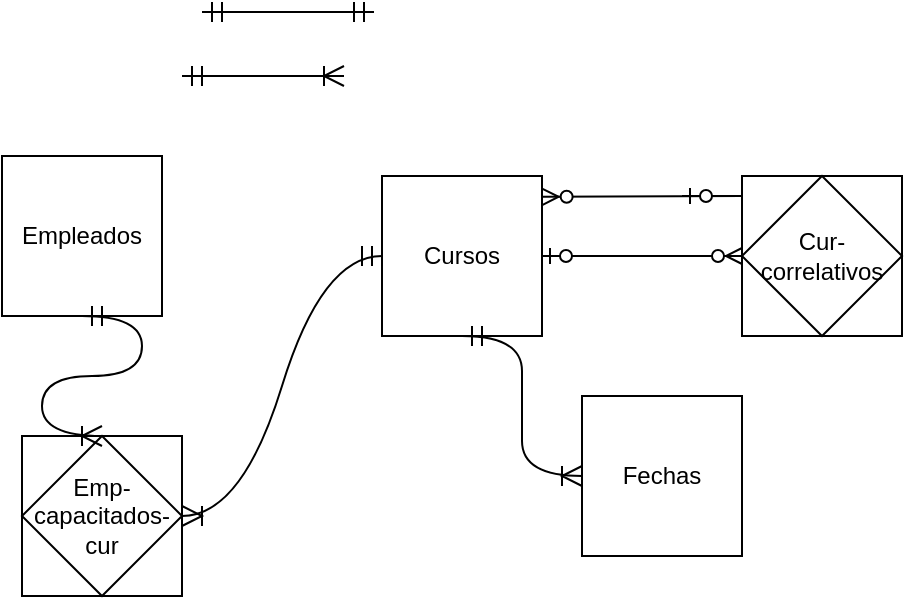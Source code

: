 <mxfile version="27.1.5">
  <diagram name="Página-1" id="yPMZSm1ndTIGdW5jXo2i">
    <mxGraphModel dx="1004" dy="371" grid="1" gridSize="10" guides="1" tooltips="1" connect="1" arrows="1" fold="1" page="1" pageScale="1" pageWidth="827" pageHeight="1169" math="0" shadow="0">
      <root>
        <mxCell id="0" />
        <mxCell id="1" parent="0" />
        <mxCell id="D_9g-K0uBlC7x004Gr_J-1" value="" style="edgeStyle=entityRelationEdgeStyle;fontSize=12;html=1;endArrow=ERoneToMany;startArrow=ERmandOne;rounded=0;startSize=8;endSize=8;curved=1;" edge="1" parent="1">
          <mxGeometry width="100" height="100" relative="1" as="geometry">
            <mxPoint x="280" y="360" as="sourcePoint" />
            <mxPoint x="361" y="360" as="targetPoint" />
            <Array as="points">
              <mxPoint x="392" y="410" />
              <mxPoint x="240" y="205" />
            </Array>
          </mxGeometry>
        </mxCell>
        <mxCell id="D_9g-K0uBlC7x004Gr_J-2" value="" style="edgeStyle=entityRelationEdgeStyle;fontSize=12;html=1;endArrow=ERmandOne;startArrow=ERmandOne;rounded=0;startSize=8;endSize=8;curved=1;" edge="1" parent="1">
          <mxGeometry width="100" height="100" relative="1" as="geometry">
            <mxPoint x="290" y="328" as="sourcePoint" />
            <mxPoint x="376" y="328" as="targetPoint" />
            <Array as="points">
              <mxPoint x="274" y="160" />
            </Array>
          </mxGeometry>
        </mxCell>
        <mxCell id="D_9g-K0uBlC7x004Gr_J-3" value="Empleados" style="whiteSpace=wrap;html=1;aspect=fixed;" vertex="1" parent="1">
          <mxGeometry x="190" y="400" width="80" height="80" as="geometry" />
        </mxCell>
        <mxCell id="D_9g-K0uBlC7x004Gr_J-4" value="Cursos" style="whiteSpace=wrap;html=1;aspect=fixed;" vertex="1" parent="1">
          <mxGeometry x="380" y="410" width="80" height="80" as="geometry" />
        </mxCell>
        <mxCell id="D_9g-K0uBlC7x004Gr_J-5" value="Fechas" style="whiteSpace=wrap;html=1;aspect=fixed;" vertex="1" parent="1">
          <mxGeometry x="480" y="520" width="80" height="80" as="geometry" />
        </mxCell>
        <mxCell id="D_9g-K0uBlC7x004Gr_J-7" value="" style="whiteSpace=wrap;html=1;aspect=fixed;" vertex="1" parent="1">
          <mxGeometry x="200" y="540" width="80" height="80" as="geometry" />
        </mxCell>
        <mxCell id="D_9g-K0uBlC7x004Gr_J-8" value="Emp-capacitados-cur" style="rhombus;whiteSpace=wrap;html=1;" vertex="1" parent="1">
          <mxGeometry x="200" y="540" width="80" height="80" as="geometry" />
        </mxCell>
        <mxCell id="D_9g-K0uBlC7x004Gr_J-11" value="" style="whiteSpace=wrap;html=1;aspect=fixed;" vertex="1" parent="1">
          <mxGeometry x="560" y="410" width="80" height="80" as="geometry" />
        </mxCell>
        <mxCell id="D_9g-K0uBlC7x004Gr_J-12" value="Cur-correlativos" style="rhombus;whiteSpace=wrap;html=1;" vertex="1" parent="1">
          <mxGeometry x="560" y="410" width="80" height="80" as="geometry" />
        </mxCell>
        <mxCell id="D_9g-K0uBlC7x004Gr_J-15" value="" style="edgeStyle=entityRelationEdgeStyle;fontSize=12;html=1;endArrow=ERoneToMany;startArrow=ERmandOne;rounded=0;startSize=8;endSize=8;curved=1;exitX=0.5;exitY=1;exitDx=0;exitDy=0;entryX=0.5;entryY=0;entryDx=0;entryDy=0;" edge="1" parent="1" source="D_9g-K0uBlC7x004Gr_J-3" target="D_9g-K0uBlC7x004Gr_J-8">
          <mxGeometry width="100" height="100" relative="1" as="geometry">
            <mxPoint x="370" y="515" as="sourcePoint" />
            <mxPoint x="451" y="515" as="targetPoint" />
            <Array as="points">
              <mxPoint x="482" y="565" />
              <mxPoint x="330" y="360" />
            </Array>
          </mxGeometry>
        </mxCell>
        <mxCell id="D_9g-K0uBlC7x004Gr_J-16" value="" style="edgeStyle=entityRelationEdgeStyle;fontSize=12;html=1;endArrow=ERoneToMany;startArrow=ERmandOne;rounded=0;startSize=8;endSize=8;curved=1;entryX=1;entryY=0.5;entryDx=0;entryDy=0;exitX=0;exitY=0.5;exitDx=0;exitDy=0;" edge="1" parent="1" source="D_9g-K0uBlC7x004Gr_J-4" target="D_9g-K0uBlC7x004Gr_J-8">
          <mxGeometry width="100" height="100" relative="1" as="geometry">
            <mxPoint x="360" y="525" as="sourcePoint" />
            <mxPoint x="441" y="525" as="targetPoint" />
            <Array as="points">
              <mxPoint x="472" y="575" />
              <mxPoint x="320" y="370" />
            </Array>
          </mxGeometry>
        </mxCell>
        <mxCell id="D_9g-K0uBlC7x004Gr_J-17" value="" style="edgeStyle=entityRelationEdgeStyle;fontSize=12;html=1;endArrow=ERoneToMany;startArrow=ERmandOne;rounded=0;startSize=8;endSize=8;curved=1;exitX=0.5;exitY=1;exitDx=0;exitDy=0;entryX=0;entryY=0.5;entryDx=0;entryDy=0;" edge="1" parent="1" source="D_9g-K0uBlC7x004Gr_J-4" target="D_9g-K0uBlC7x004Gr_J-5">
          <mxGeometry width="100" height="100" relative="1" as="geometry">
            <mxPoint x="380" y="535" as="sourcePoint" />
            <mxPoint x="461" y="535" as="targetPoint" />
            <Array as="points">
              <mxPoint x="492" y="585" />
              <mxPoint x="340" y="380" />
            </Array>
          </mxGeometry>
        </mxCell>
        <mxCell id="D_9g-K0uBlC7x004Gr_J-18" value="" style="edgeStyle=entityRelationEdgeStyle;fontSize=12;html=1;endArrow=ERzeroToMany;startArrow=ERzeroToOne;rounded=0;entryX=1.004;entryY=0.13;entryDx=0;entryDy=0;entryPerimeter=0;" edge="1" parent="1" target="D_9g-K0uBlC7x004Gr_J-4">
          <mxGeometry width="100" height="100" relative="1" as="geometry">
            <mxPoint x="530" y="420" as="sourcePoint" />
            <mxPoint x="580" y="290" as="targetPoint" />
            <Array as="points">
              <mxPoint x="540" y="420" />
              <mxPoint x="540" y="430" />
              <mxPoint x="540" y="420" />
            </Array>
          </mxGeometry>
        </mxCell>
        <mxCell id="D_9g-K0uBlC7x004Gr_J-19" value="" style="edgeStyle=entityRelationEdgeStyle;fontSize=12;html=1;endArrow=ERzeroToMany;startArrow=ERzeroToOne;rounded=0;exitX=1;exitY=0.5;exitDx=0;exitDy=0;entryX=0;entryY=0.5;entryDx=0;entryDy=0;" edge="1" parent="1" source="D_9g-K0uBlC7x004Gr_J-4" target="D_9g-K0uBlC7x004Gr_J-12">
          <mxGeometry width="100" height="100" relative="1" as="geometry">
            <mxPoint x="570" y="510" as="sourcePoint" />
            <mxPoint x="670" y="410" as="targetPoint" />
          </mxGeometry>
        </mxCell>
      </root>
    </mxGraphModel>
  </diagram>
</mxfile>
